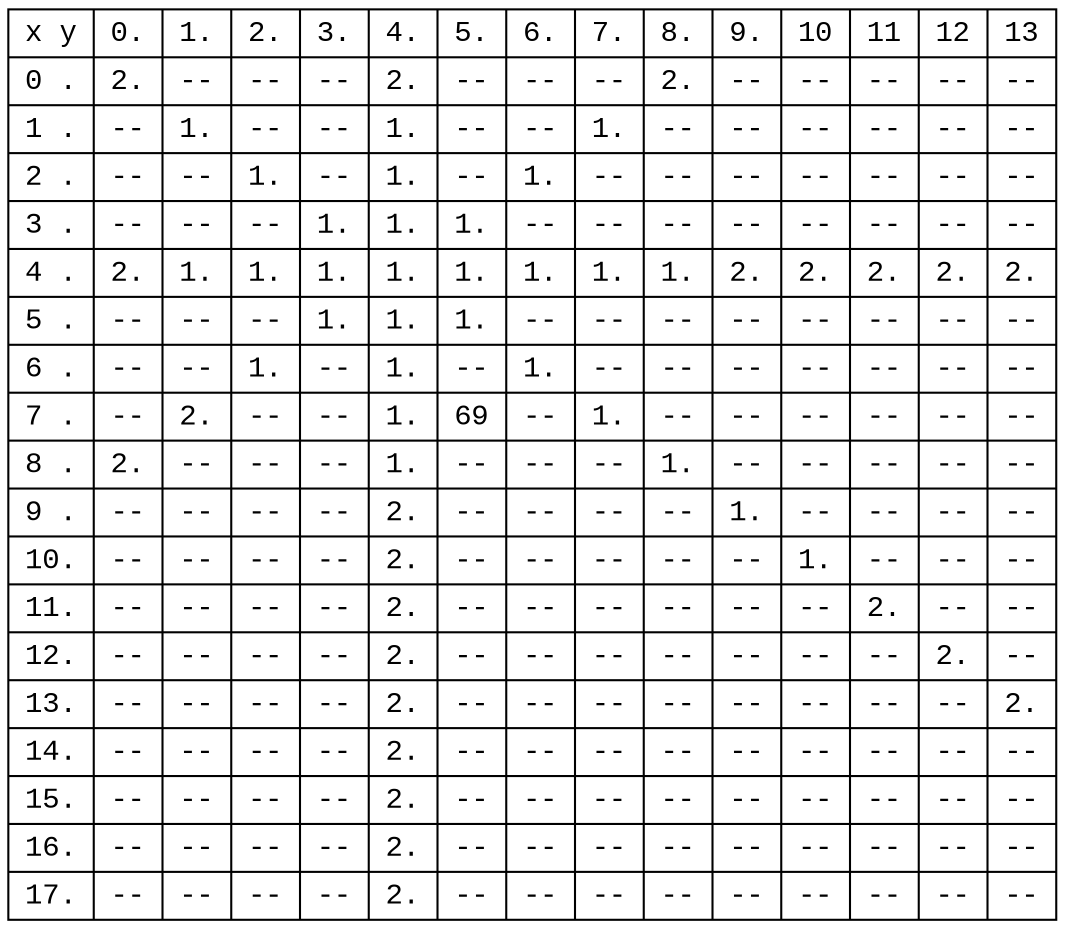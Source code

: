 digraph structs {
    node [shape=record];
    rankdir = LR    MATRIZ [fontname = "Courier New",
        label="
{x y|0.|1.|2.|3.|4.|5.|6.|7.|8.|9.|10|11|12|13}|
{0 .|2.|--|--|--|2.|--|--|--|2.|--|--|--|--|--}|
{1 .|--|1.|--|--|1.|--|--|1.|--|--|--|--|--|--}|
{2 .|--|--|1.|--|1.|--|1.|--|--|--|--|--|--|--}|
{3 .|--|--|--|1.|1.|1.|--|--|--|--|--|--|--|--}|
{4 .|2.|1.|1.|1.|1.|1.|1.|1.|1.|2.|2.|2.|2.|2.}|
{5 .|--|--|--|1.|1.|1.|--|--|--|--|--|--|--|--}|
{6 .|--|--|1.|--|1.|--|1.|--|--|--|--|--|--|--}|
{7 .|--|2.|--|--|1.|69|--|1.|--|--|--|--|--|--}|
{8 .|2.|--|--|--|1.|--|--|--|1.|--|--|--|--|--}|
{9 .|--|--|--|--|2.|--|--|--|--|1.|--|--|--|--}|
{10.|--|--|--|--|2.|--|--|--|--|--|1.|--|--|--}|
{11.|--|--|--|--|2.|--|--|--|--|--|--|2.|--|--}|
{12.|--|--|--|--|2.|--|--|--|--|--|--|--|2.|--}|
{13.|--|--|--|--|2.|--|--|--|--|--|--|--|--|2.}|
{14.|--|--|--|--|2.|--|--|--|--|--|--|--|--|--}|
{15.|--|--|--|--|2.|--|--|--|--|--|--|--|--|--}|
{16.|--|--|--|--|2.|--|--|--|--|--|--|--|--|--}|
{17.|--|--|--|--|2.|--|--|--|--|--|--|--|--|--}"]
                }